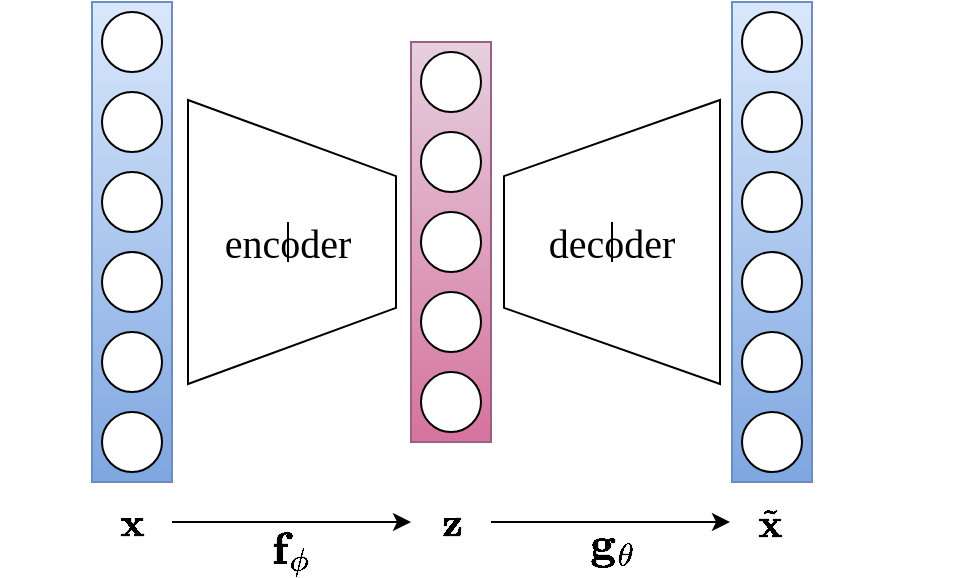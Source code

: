 <mxfile pages="1" version="11.2.4" type="device"><diagram id="0Pe6uQVz0Bnm0yOHdO76" name="Page-1"><mxGraphModel dx="2756" dy="822" grid="1" gridSize="10" guides="1" tooltips="1" connect="1" arrows="1" fold="1" page="1" pageScale="1" pageWidth="1654" pageHeight="1169" math="1" shadow="0"><root><mxCell id="0"/><mxCell id="1" parent="0"/><mxCell id="qXUbveW718_hFgn-tCtE-1" value="" style="rounded=0;whiteSpace=wrap;html=1;fillColor=#dae8fc;strokeColor=#6c8ebf;gradientColor=#7ea6e0;" parent="1" vertex="1"><mxGeometry x="40" y="40" width="40" height="240" as="geometry"/></mxCell><mxCell id="qXUbveW718_hFgn-tCtE-2" value="" style="ellipse;whiteSpace=wrap;html=1;aspect=fixed;" parent="1" vertex="1"><mxGeometry x="45" y="45" width="30" height="30" as="geometry"/></mxCell><mxCell id="qXUbveW718_hFgn-tCtE-3" value="" style="ellipse;whiteSpace=wrap;html=1;aspect=fixed;" parent="1" vertex="1"><mxGeometry x="45" y="85" width="30" height="30" as="geometry"/></mxCell><mxCell id="qXUbveW718_hFgn-tCtE-4" value="" style="ellipse;whiteSpace=wrap;html=1;aspect=fixed;" parent="1" vertex="1"><mxGeometry x="45" y="125" width="30" height="30" as="geometry"/></mxCell><mxCell id="qXUbveW718_hFgn-tCtE-5" value="" style="ellipse;whiteSpace=wrap;html=1;aspect=fixed;" parent="1" vertex="1"><mxGeometry x="45" y="165" width="30" height="30" as="geometry"/></mxCell><mxCell id="qXUbveW718_hFgn-tCtE-6" value="" style="ellipse;whiteSpace=wrap;html=1;aspect=fixed;" parent="1" vertex="1"><mxGeometry x="45" y="205" width="30" height="30" as="geometry"/></mxCell><mxCell id="qXUbveW718_hFgn-tCtE-7" value="" style="ellipse;whiteSpace=wrap;html=1;aspect=fixed;" parent="1" vertex="1"><mxGeometry x="45" y="245" width="30" height="30" as="geometry"/></mxCell><mxCell id="qXUbveW718_hFgn-tCtE-8" value="" style="rounded=0;whiteSpace=wrap;html=1;fillColor=#e6d0de;strokeColor=#996185;gradientColor=#d5739d;" parent="1" vertex="1"><mxGeometry x="199.5" y="60" width="40" height="200" as="geometry"/></mxCell><mxCell id="qXUbveW718_hFgn-tCtE-9" value="" style="ellipse;whiteSpace=wrap;html=1;aspect=fixed;" parent="1" vertex="1"><mxGeometry x="204.5" y="65" width="30" height="30" as="geometry"/></mxCell><mxCell id="qXUbveW718_hFgn-tCtE-10" value="" style="ellipse;whiteSpace=wrap;html=1;aspect=fixed;" parent="1" vertex="1"><mxGeometry x="204.5" y="105" width="30" height="30" as="geometry"/></mxCell><mxCell id="qXUbveW718_hFgn-tCtE-11" value="" style="ellipse;whiteSpace=wrap;html=1;aspect=fixed;" parent="1" vertex="1"><mxGeometry x="204.5" y="145" width="30" height="30" as="geometry"/></mxCell><mxCell id="qXUbveW718_hFgn-tCtE-12" value="" style="ellipse;whiteSpace=wrap;html=1;aspect=fixed;" parent="1" vertex="1"><mxGeometry x="204.5" y="185" width="30" height="30" as="geometry"/></mxCell><mxCell id="qXUbveW718_hFgn-tCtE-13" value="" style="ellipse;whiteSpace=wrap;html=1;aspect=fixed;" parent="1" vertex="1"><mxGeometry x="204.5" y="225" width="30" height="30" as="geometry"/></mxCell><mxCell id="qXUbveW718_hFgn-tCtE-15" value="" style="rounded=0;whiteSpace=wrap;html=1;fillColor=#dae8fc;strokeColor=#6c8ebf;gradientColor=#7ea6e0;" parent="1" vertex="1"><mxGeometry x="360" y="40" width="40" height="240" as="geometry"/></mxCell><mxCell id="qXUbveW718_hFgn-tCtE-16" value="" style="ellipse;whiteSpace=wrap;html=1;aspect=fixed;" parent="1" vertex="1"><mxGeometry x="365" y="45" width="30" height="30" as="geometry"/></mxCell><mxCell id="qXUbveW718_hFgn-tCtE-17" value="" style="ellipse;whiteSpace=wrap;html=1;aspect=fixed;" parent="1" vertex="1"><mxGeometry x="365" y="85" width="30" height="30" as="geometry"/></mxCell><mxCell id="qXUbveW718_hFgn-tCtE-18" value="" style="ellipse;whiteSpace=wrap;html=1;aspect=fixed;" parent="1" vertex="1"><mxGeometry x="365" y="125" width="30" height="30" as="geometry"/></mxCell><mxCell id="qXUbveW718_hFgn-tCtE-19" value="" style="ellipse;whiteSpace=wrap;html=1;aspect=fixed;" parent="1" vertex="1"><mxGeometry x="365" y="165" width="30" height="30" as="geometry"/></mxCell><mxCell id="qXUbveW718_hFgn-tCtE-20" value="" style="ellipse;whiteSpace=wrap;html=1;aspect=fixed;" parent="1" vertex="1"><mxGeometry x="365" y="205" width="30" height="30" as="geometry"/></mxCell><mxCell id="qXUbveW718_hFgn-tCtE-21" value="" style="ellipse;whiteSpace=wrap;html=1;aspect=fixed;" parent="1" vertex="1"><mxGeometry x="365" y="245" width="30" height="30" as="geometry"/></mxCell><mxCell id="qXUbveW718_hFgn-tCtE-71" style="edgeStyle=none;rounded=0;orthogonalLoop=1;jettySize=auto;html=1;exitX=1;exitY=0.5;exitDx=0;exitDy=0;entryX=0;entryY=0.5;entryDx=0;entryDy=0;endArrow=classic;endFill=1;fontFamily=Times New Roman;" parent="1" source="qXUbveW718_hFgn-tCtE-22" target="qXUbveW718_hFgn-tCtE-24" edge="1"><mxGeometry relative="1" as="geometry"/></mxCell><mxCell id="qXUbveW718_hFgn-tCtE-22" value="&lt;font style=&quot;font-size: 20px&quot;&gt;$$\mathbf{x}$$&lt;/font&gt;" style="text;html=1;strokeColor=none;fillColor=none;align=center;verticalAlign=middle;whiteSpace=wrap;rounded=0;fontFamily=Times New Roman;" parent="1" vertex="1"><mxGeometry x="40" y="290" width="40" height="20" as="geometry"/></mxCell><mxCell id="qXUbveW718_hFgn-tCtE-23" style="edgeStyle=orthogonalEdgeStyle;rounded=0;orthogonalLoop=1;jettySize=auto;html=1;exitX=0.5;exitY=1;exitDx=0;exitDy=0;fontFamily=Times New Roman;" parent="1" source="qXUbveW718_hFgn-tCtE-22" target="qXUbveW718_hFgn-tCtE-22" edge="1"><mxGeometry relative="1" as="geometry"/></mxCell><mxCell id="qXUbveW718_hFgn-tCtE-76" style="edgeStyle=none;rounded=0;orthogonalLoop=1;jettySize=auto;html=1;exitX=1;exitY=0.5;exitDx=0;exitDy=0;entryX=0;entryY=0.5;entryDx=0;entryDy=0;endArrow=classic;endFill=1;fontFamily=Times New Roman;" parent="1" source="qXUbveW718_hFgn-tCtE-24" target="qXUbveW718_hFgn-tCtE-25" edge="1"><mxGeometry relative="1" as="geometry"/></mxCell><mxCell id="qXUbveW718_hFgn-tCtE-24" value="&lt;font style=&quot;font-size: 20px&quot;&gt;$$\mathbf{z}$$&lt;/font&gt;" style="text;html=1;strokeColor=none;fillColor=none;align=center;verticalAlign=middle;whiteSpace=wrap;rounded=0;fontFamily=Times New Roman;" parent="1" vertex="1"><mxGeometry x="199.5" y="290" width="40" height="20" as="geometry"/></mxCell><mxCell id="qXUbveW718_hFgn-tCtE-25" value="&lt;font style=&quot;font-size: 20px&quot;&gt;$$\tilde{\mathbf{x}}$$&lt;/font&gt;" style="text;html=1;strokeColor=none;fillColor=none;align=center;verticalAlign=middle;whiteSpace=wrap;rounded=0;fontFamily=Times New Roman;" parent="1" vertex="1"><mxGeometry x="359" y="290" width="40" height="20" as="geometry"/></mxCell><mxCell id="qXUbveW718_hFgn-tCtE-63" value="" style="shape=trapezoid;perimeter=trapezoidPerimeter;whiteSpace=wrap;html=1;fontFamily=Times New Roman;rotation=90;size=0.268;" parent="1" vertex="1"><mxGeometry x="69" y="108" width="142" height="104" as="geometry"/></mxCell><mxCell id="qXUbveW718_hFgn-tCtE-64" value="&lt;font style=&quot;font-size: 20px&quot;&gt;&lt;span style=&quot;background-color: rgb(255 , 255 , 255)&quot;&gt;encoder&lt;/span&gt;&lt;/font&gt;" style="text;html=1;strokeColor=none;fillColor=none;align=center;verticalAlign=middle;whiteSpace=wrap;rounded=0;fontFamily=Times New Roman;" parent="1" vertex="1"><mxGeometry x="118" y="150" width="40" height="20" as="geometry"/></mxCell><mxCell id="qXUbveW718_hFgn-tCtE-68" style="edgeStyle=none;rounded=0;orthogonalLoop=1;jettySize=auto;html=1;exitX=0.5;exitY=1;exitDx=0;exitDy=0;entryX=0.5;entryY=0;entryDx=0;entryDy=0;endArrow=none;endFill=0;fontFamily=Times New Roman;" parent="1" source="qXUbveW718_hFgn-tCtE-64" target="qXUbveW718_hFgn-tCtE-64" edge="1"><mxGeometry relative="1" as="geometry"/></mxCell><mxCell id="qXUbveW718_hFgn-tCtE-73" value="" style="shape=trapezoid;perimeter=trapezoidPerimeter;whiteSpace=wrap;html=1;fontFamily=Times New Roman;rotation=-90;size=0.268;" parent="1" vertex="1"><mxGeometry x="229" y="106" width="142" height="108" as="geometry"/></mxCell><mxCell id="qXUbveW718_hFgn-tCtE-74" value="&lt;font style=&quot;font-size: 20px&quot;&gt;&lt;span style=&quot;background-color: rgb(255 , 255 , 255)&quot;&gt;decoder&lt;/span&gt;&lt;/font&gt;" style="text;html=1;strokeColor=none;fillColor=none;align=center;verticalAlign=middle;whiteSpace=wrap;rounded=0;fontFamily=Times New Roman;" parent="1" vertex="1"><mxGeometry x="280" y="150" width="40" height="20" as="geometry"/></mxCell><mxCell id="qXUbveW718_hFgn-tCtE-75" style="edgeStyle=none;rounded=0;orthogonalLoop=1;jettySize=auto;html=1;exitX=0.5;exitY=1;exitDx=0;exitDy=0;entryX=0.5;entryY=0;entryDx=0;entryDy=0;endArrow=none;endFill=0;fontFamily=Times New Roman;" parent="1" source="qXUbveW718_hFgn-tCtE-74" target="qXUbveW718_hFgn-tCtE-74" edge="1"><mxGeometry relative="1" as="geometry"/></mxCell><mxCell id="h_qzXkEMO1NDy2MEQtqU-1" value="&lt;span style=&quot;font-family: &amp;#34;times new roman&amp;#34; ; background-color: rgb(255 , 255 , 255)&quot;&gt;&lt;font style=&quot;font-size: 22px&quot;&gt;$$\mathbf{f}_{\phi}$$&lt;/font&gt;&lt;/span&gt;" style="text;html=1;strokeColor=none;fillColor=none;align=center;verticalAlign=middle;whiteSpace=wrap;rounded=0;" vertex="1" parent="1"><mxGeometry x="120" y="304" width="40" height="20" as="geometry"/></mxCell><mxCell id="h_qzXkEMO1NDy2MEQtqU-2" value="&lt;span style=&quot;font-family: &amp;#34;times new roman&amp;#34; ; background-color: rgb(255 , 255 , 255)&quot;&gt;&lt;font style=&quot;font-size: 22px&quot;&gt;$$\mathbf{g}_{\theta}$$&lt;/font&gt;&lt;/span&gt;" style="text;html=1;strokeColor=none;fillColor=none;align=center;verticalAlign=middle;whiteSpace=wrap;rounded=0;" vertex="1" parent="1"><mxGeometry x="279.5" y="301" width="40" height="20" as="geometry"/></mxCell></root></mxGraphModel></diagram></mxfile>